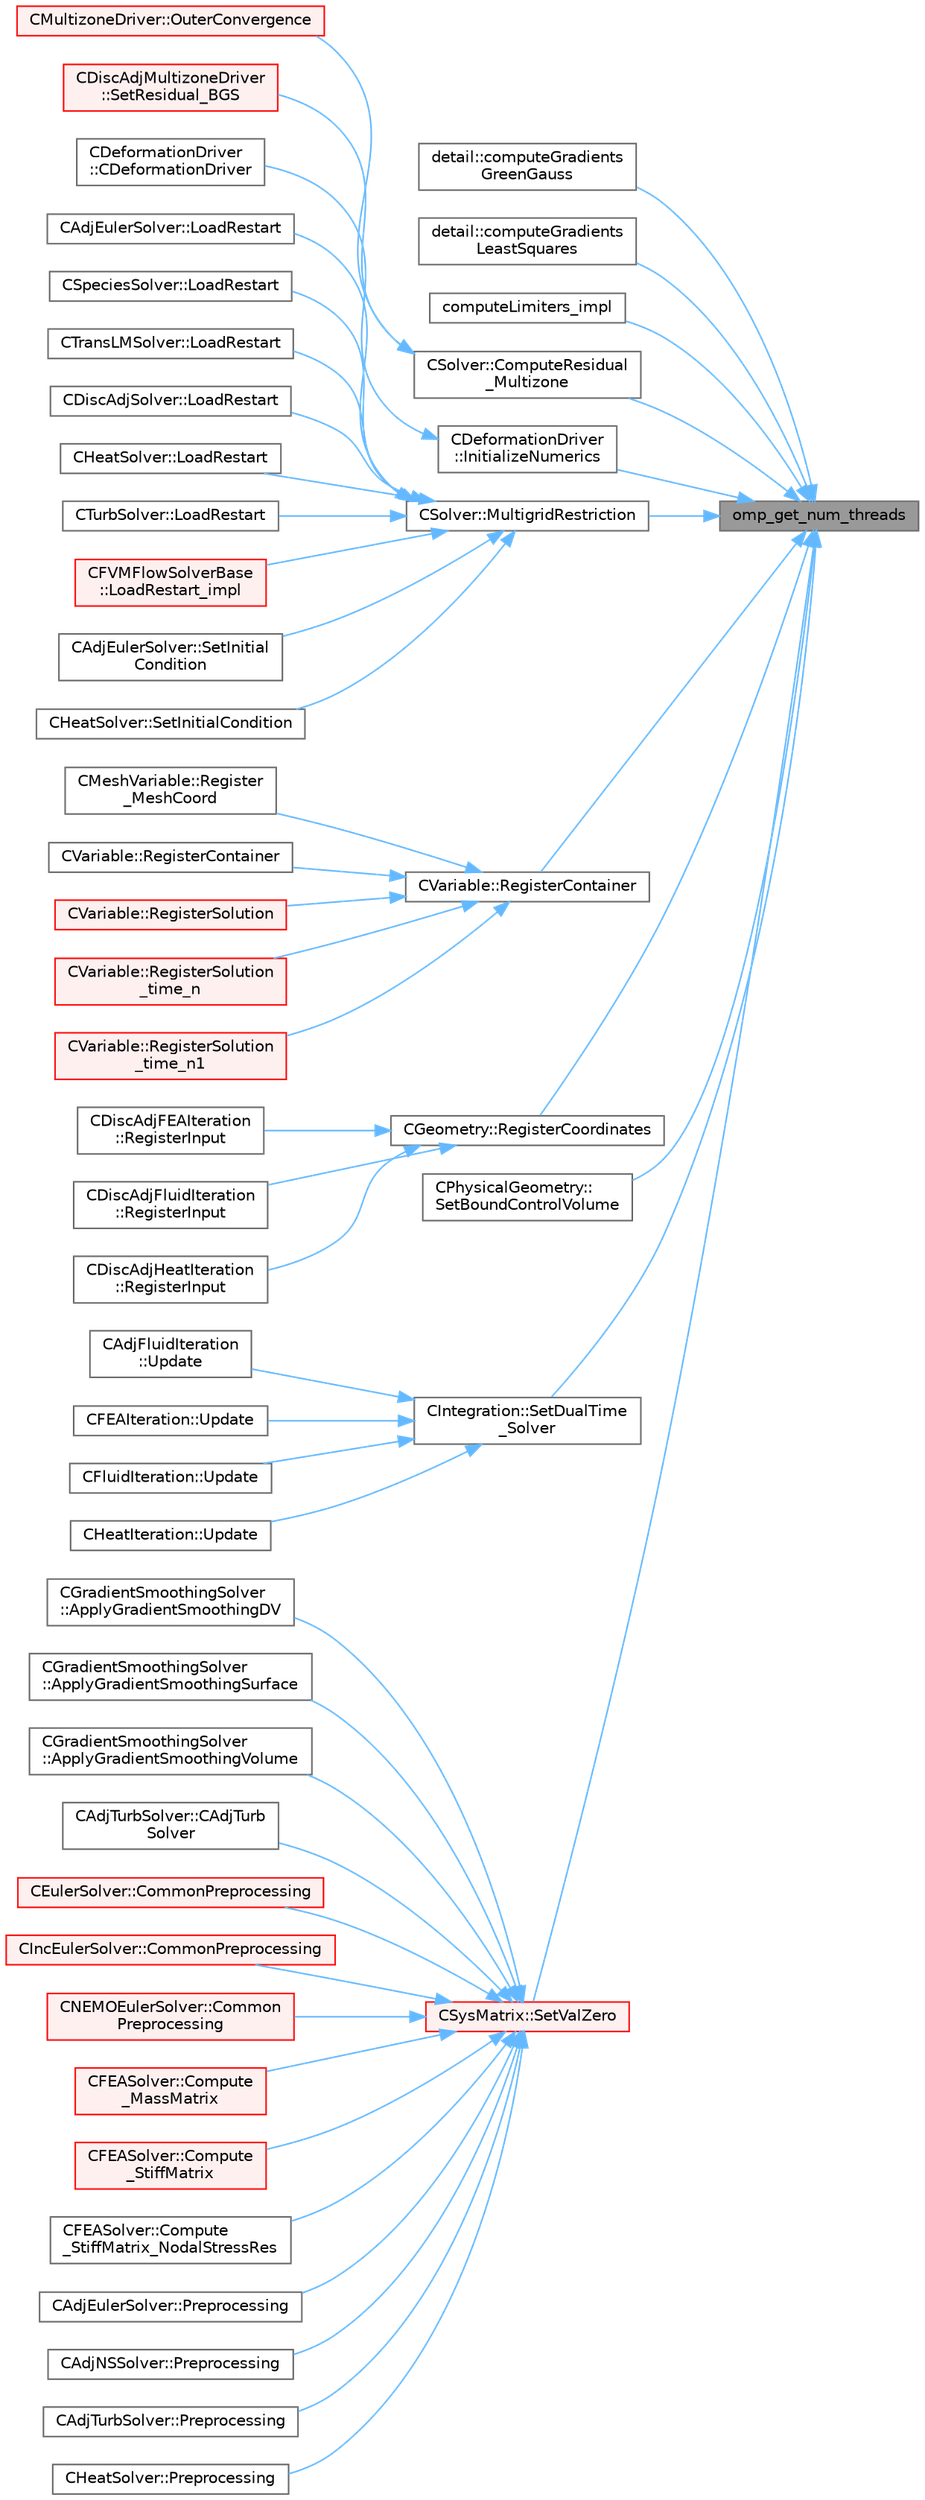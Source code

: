 digraph "omp_get_num_threads"
{
 // LATEX_PDF_SIZE
  bgcolor="transparent";
  edge [fontname=Helvetica,fontsize=10,labelfontname=Helvetica,labelfontsize=10];
  node [fontname=Helvetica,fontsize=10,shape=box,height=0.2,width=0.4];
  rankdir="RL";
  Node1 [id="Node000001",label="omp_get_num_threads",height=0.2,width=0.4,color="gray40", fillcolor="grey60", style="filled", fontcolor="black",tooltip="Number of threads in current team."];
  Node1 -> Node2 [id="edge1_Node000001_Node000002",dir="back",color="steelblue1",style="solid",tooltip=" "];
  Node2 [id="Node000002",label="detail::computeGradients\lGreenGauss",height=0.2,width=0.4,color="grey40", fillcolor="white", style="filled",URL="$group__FvmAlgos.html#ga031dfb21c1777c986ae93d716ec4568b",tooltip="Compute the gradient of a field using the Green-Gauss theorem."];
  Node1 -> Node3 [id="edge2_Node000001_Node000003",dir="back",color="steelblue1",style="solid",tooltip=" "];
  Node3 [id="Node000003",label="detail::computeGradients\lLeastSquares",height=0.2,width=0.4,color="grey40", fillcolor="white", style="filled",URL="$group__FvmAlgos.html#ga186a32bf8b211a50432fe55a6a608c21",tooltip="Compute the gradient of a field using inverse-distance-weighted or unweighted Least-Squares approxima..."];
  Node1 -> Node4 [id="edge3_Node000001_Node000004",dir="back",color="steelblue1",style="solid",tooltip=" "];
  Node4 [id="Node000004",label="computeLimiters_impl",height=0.2,width=0.4,color="grey40", fillcolor="white", style="filled",URL="$group__FvmAlgos.html#ga4639562695f9dc19f098e6d00fcacde1",tooltip="Generic limiter computation for methods based on one limiter value per point (as opposed to one per e..."];
  Node1 -> Node5 [id="edge4_Node000001_Node000005",dir="back",color="steelblue1",style="solid",tooltip=" "];
  Node5 [id="Node000005",label="CSolver::ComputeResidual\l_Multizone",height=0.2,width=0.4,color="grey40", fillcolor="white", style="filled",URL="$classCSolver.html#a58839dc01d8caf2d729382d282481083",tooltip="Set the value of the max residual and RMS residual."];
  Node5 -> Node6 [id="edge5_Node000005_Node000006",dir="back",color="steelblue1",style="solid",tooltip=" "];
  Node6 [id="Node000006",label="CMultizoneDriver::OuterConvergence",height=0.2,width=0.4,color="red", fillcolor="#FFF0F0", style="filled",URL="$classCMultizoneDriver.html#ae72bb40195e4066bc4be4adfb0df29e9",tooltip="Check the convergence at the outer level."];
  Node5 -> Node11 [id="edge6_Node000005_Node000011",dir="back",color="steelblue1",style="solid",tooltip=" "];
  Node11 [id="Node000011",label="CDiscAdjMultizoneDriver\l::SetResidual_BGS",height=0.2,width=0.4,color="red", fillcolor="#FFF0F0", style="filled",URL="$classCDiscAdjMultizoneDriver.html#a0376ab7c0cb40fa091ff34d3b99e597c",tooltip="Compute BGS residuals."];
  Node1 -> Node14 [id="edge7_Node000001_Node000014",dir="back",color="steelblue1",style="solid",tooltip=" "];
  Node14 [id="Node000014",label="CDeformationDriver\l::InitializeNumerics",height=0.2,width=0.4,color="grey40", fillcolor="white", style="filled",URL="$classCDeformationDriver.html#aa70952547b202349fe569682144403df",tooltip="Preprocess the numerics container."];
  Node14 -> Node15 [id="edge8_Node000014_Node000015",dir="back",color="steelblue1",style="solid",tooltip=" "];
  Node15 [id="Node000015",label="CDeformationDriver\l::CDeformationDriver",height=0.2,width=0.4,color="grey40", fillcolor="white", style="filled",URL="$classCDeformationDriver.html#a598689718de003eea6540a042e6c7994",tooltip="Constructor of the class."];
  Node1 -> Node16 [id="edge9_Node000001_Node000016",dir="back",color="steelblue1",style="solid",tooltip=" "];
  Node16 [id="Node000016",label="CSolver::MultigridRestriction",height=0.2,width=0.4,color="grey40", fillcolor="white", style="filled",URL="$classCSolver.html#ac9a98c784f8475134d597a8ccdcebe46",tooltip="Interpolate variables to a coarser grid level."];
  Node16 -> Node17 [id="edge10_Node000016_Node000017",dir="back",color="steelblue1",style="solid",tooltip=" "];
  Node17 [id="Node000017",label="CAdjEulerSolver::LoadRestart",height=0.2,width=0.4,color="grey40", fillcolor="white", style="filled",URL="$classCAdjEulerSolver.html#a4bc9fada01b433e9194d4c0d67adbbbd",tooltip="Load a solution from a restart file."];
  Node16 -> Node18 [id="edge11_Node000016_Node000018",dir="back",color="steelblue1",style="solid",tooltip=" "];
  Node18 [id="Node000018",label="CSpeciesSolver::LoadRestart",height=0.2,width=0.4,color="grey40", fillcolor="white", style="filled",URL="$classCSpeciesSolver.html#a40ecea72824a266fcda6347d08a4fcea",tooltip="Load a solution from a restart file."];
  Node16 -> Node19 [id="edge12_Node000016_Node000019",dir="back",color="steelblue1",style="solid",tooltip=" "];
  Node19 [id="Node000019",label="CTransLMSolver::LoadRestart",height=0.2,width=0.4,color="grey40", fillcolor="white", style="filled",URL="$classCTransLMSolver.html#ab6989abf9b51cfb0b243b1bf98b48a16",tooltip="Load a solution from a restart file."];
  Node16 -> Node20 [id="edge13_Node000016_Node000020",dir="back",color="steelblue1",style="solid",tooltip=" "];
  Node20 [id="Node000020",label="CDiscAdjSolver::LoadRestart",height=0.2,width=0.4,color="grey40", fillcolor="white", style="filled",URL="$classCDiscAdjSolver.html#adc04ad9d81d8669d0accabe899bdb39d",tooltip="Load a solution from a restart file."];
  Node16 -> Node21 [id="edge14_Node000016_Node000021",dir="back",color="steelblue1",style="solid",tooltip=" "];
  Node21 [id="Node000021",label="CHeatSolver::LoadRestart",height=0.2,width=0.4,color="grey40", fillcolor="white", style="filled",URL="$classCHeatSolver.html#a0cc2cf63a1cd34b15be77cf3233beaae",tooltip="Load a solution from a restart file."];
  Node16 -> Node22 [id="edge15_Node000016_Node000022",dir="back",color="steelblue1",style="solid",tooltip=" "];
  Node22 [id="Node000022",label="CTurbSolver::LoadRestart",height=0.2,width=0.4,color="grey40", fillcolor="white", style="filled",URL="$classCTurbSolver.html#a7b62bcdb84f3345f560a6110905d7fb3",tooltip="Load a solution from a restart file."];
  Node16 -> Node23 [id="edge16_Node000016_Node000023",dir="back",color="steelblue1",style="solid",tooltip=" "];
  Node23 [id="Node000023",label="CFVMFlowSolverBase\l::LoadRestart_impl",height=0.2,width=0.4,color="red", fillcolor="#FFF0F0", style="filled",URL="$classCFVMFlowSolverBase.html#a7cf80881bcda9a08b9c8cf78e7a3bc8d",tooltip="General implementation to load a flow solution from a restart file."];
  Node16 -> Node25 [id="edge17_Node000016_Node000025",dir="back",color="steelblue1",style="solid",tooltip=" "];
  Node25 [id="Node000025",label="CAdjEulerSolver::SetInitial\lCondition",height=0.2,width=0.4,color="grey40", fillcolor="white", style="filled",URL="$classCAdjEulerSolver.html#aeefdb4354432a35e1fc5c7db5a5f8043",tooltip="Set the initial condition for the Euler Equations."];
  Node16 -> Node26 [id="edge18_Node000016_Node000026",dir="back",color="steelblue1",style="solid",tooltip=" "];
  Node26 [id="Node000026",label="CHeatSolver::SetInitialCondition",height=0.2,width=0.4,color="grey40", fillcolor="white", style="filled",URL="$classCHeatSolver.html#a1faf13aa03d2eed01366294a83622cab",tooltip="Set the initial condition for the FEM structural problem."];
  Node1 -> Node27 [id="edge19_Node000001_Node000027",dir="back",color="steelblue1",style="solid",tooltip=" "];
  Node27 [id="Node000027",label="CVariable::RegisterContainer",height=0.2,width=0.4,color="grey40", fillcolor="white", style="filled",URL="$classCVariable.html#af1541ca69d90ce4edb06d587b3295504",tooltip=" "];
  Node27 -> Node28 [id="edge20_Node000027_Node000028",dir="back",color="steelblue1",style="solid",tooltip=" "];
  Node28 [id="Node000028",label="CMeshVariable::Register\l_MeshCoord",height=0.2,width=0.4,color="grey40", fillcolor="white", style="filled",URL="$classCMeshVariable.html#a320fadcc929e02dbd68af9496766cfb9",tooltip="Register the reference coordinates of the mesh."];
  Node27 -> Node29 [id="edge21_Node000027_Node000029",dir="back",color="steelblue1",style="solid",tooltip=" "];
  Node29 [id="Node000029",label="CVariable::RegisterContainer",height=0.2,width=0.4,color="grey40", fillcolor="white", style="filled",URL="$classCVariable.html#ae468aa2df3c76d3d5233986d377685da",tooltip=" "];
  Node27 -> Node30 [id="edge22_Node000027_Node000030",dir="back",color="steelblue1",style="solid",tooltip=" "];
  Node30 [id="Node000030",label="CVariable::RegisterSolution",height=0.2,width=0.4,color="red", fillcolor="#FFF0F0", style="filled",URL="$classCVariable.html#ac7c3250fb186e2e086faac63fa5b3f64",tooltip="Register the variables in the solution array as input/output variable."];
  Node27 -> Node35 [id="edge23_Node000027_Node000035",dir="back",color="steelblue1",style="solid",tooltip=" "];
  Node35 [id="Node000035",label="CVariable::RegisterSolution\l_time_n",height=0.2,width=0.4,color="red", fillcolor="#FFF0F0", style="filled",URL="$classCVariable.html#ac113d63fcfab8acd136a51fb7552b989",tooltip="Register the variables in the solution_time_n array as input/output variable."];
  Node27 -> Node36 [id="edge24_Node000027_Node000036",dir="back",color="steelblue1",style="solid",tooltip=" "];
  Node36 [id="Node000036",label="CVariable::RegisterSolution\l_time_n1",height=0.2,width=0.4,color="red", fillcolor="#FFF0F0", style="filled",URL="$classCVariable.html#a1f67634b4f4b258b6ec0870e64850302",tooltip="Register the variables in the solution_time_n1 array as input/output variable."];
  Node1 -> Node37 [id="edge25_Node000001_Node000037",dir="back",color="steelblue1",style="solid",tooltip=" "];
  Node37 [id="Node000037",label="CGeometry::RegisterCoordinates",height=0.2,width=0.4,color="grey40", fillcolor="white", style="filled",URL="$classCGeometry.html#aad0d4c3828290ab6efd1104dec410ed3",tooltip="Register the coordinates of the mesh nodes."];
  Node37 -> Node38 [id="edge26_Node000037_Node000038",dir="back",color="steelblue1",style="solid",tooltip=" "];
  Node38 [id="Node000038",label="CDiscAdjFEAIteration\l::RegisterInput",height=0.2,width=0.4,color="grey40", fillcolor="white", style="filled",URL="$classCDiscAdjFEAIteration.html#a86b48ba622181ee0a5927239f2945d80",tooltip="Registers all input variables of the FEM iteration."];
  Node37 -> Node39 [id="edge27_Node000037_Node000039",dir="back",color="steelblue1",style="solid",tooltip=" "];
  Node39 [id="Node000039",label="CDiscAdjFluidIteration\l::RegisterInput",height=0.2,width=0.4,color="grey40", fillcolor="white", style="filled",URL="$classCDiscAdjFluidIteration.html#a659f2632eed46de10f6a8757dfab755c",tooltip="Registers all output variables of the fluid iteration."];
  Node37 -> Node40 [id="edge28_Node000037_Node000040",dir="back",color="steelblue1",style="solid",tooltip=" "];
  Node40 [id="Node000040",label="CDiscAdjHeatIteration\l::RegisterInput",height=0.2,width=0.4,color="grey40", fillcolor="white", style="filled",URL="$classCDiscAdjHeatIteration.html#a3f0f535b4f5971bfbcf30fe4e9f3321a",tooltip="Registers all output variables of the fluid iteration."];
  Node1 -> Node41 [id="edge29_Node000001_Node000041",dir="back",color="steelblue1",style="solid",tooltip=" "];
  Node41 [id="Node000041",label="CPhysicalGeometry::\lSetBoundControlVolume",height=0.2,width=0.4,color="grey40", fillcolor="white", style="filled",URL="$classCPhysicalGeometry.html#a6767e6f3fec7bdb037a3add63e93395d",tooltip="Set boundary vertex structure of the control volume."];
  Node1 -> Node42 [id="edge30_Node000001_Node000042",dir="back",color="steelblue1",style="solid",tooltip=" "];
  Node42 [id="Node000042",label="CIntegration::SetDualTime\l_Solver",height=0.2,width=0.4,color="grey40", fillcolor="white", style="filled",URL="$classCIntegration.html#af5925ab429e81961af5f79740055e48e",tooltip="Save the solution at different time steps, and reset certain fields for the next timestep."];
  Node42 -> Node43 [id="edge31_Node000042_Node000043",dir="back",color="steelblue1",style="solid",tooltip=" "];
  Node43 [id="Node000043",label="CAdjFluidIteration\l::Update",height=0.2,width=0.4,color="grey40", fillcolor="white", style="filled",URL="$classCAdjFluidIteration.html#aaa4380e135f019835555c79cb4cbece9",tooltip="Updates the containers for the adjoint fluid system."];
  Node42 -> Node44 [id="edge32_Node000042_Node000044",dir="back",color="steelblue1",style="solid",tooltip=" "];
  Node44 [id="Node000044",label="CFEAIteration::Update",height=0.2,width=0.4,color="grey40", fillcolor="white", style="filled",URL="$classCFEAIteration.html#a1112f9283b0bee1ac564a798a0090c21",tooltip="Updates the containers for the FEM system."];
  Node42 -> Node45 [id="edge33_Node000042_Node000045",dir="back",color="steelblue1",style="solid",tooltip=" "];
  Node45 [id="Node000045",label="CFluidIteration::Update",height=0.2,width=0.4,color="grey40", fillcolor="white", style="filled",URL="$classCFluidIteration.html#a64c0f94e1a8cf86032f784b514b94571",tooltip="Updates the containers for the fluid system."];
  Node42 -> Node46 [id="edge34_Node000042_Node000046",dir="back",color="steelblue1",style="solid",tooltip=" "];
  Node46 [id="Node000046",label="CHeatIteration::Update",height=0.2,width=0.4,color="grey40", fillcolor="white", style="filled",URL="$classCHeatIteration.html#ab0bc70fec8698abfb5292ab2e0a0dbff",tooltip="Updates the containers for the heat system."];
  Node1 -> Node47 [id="edge35_Node000001_Node000047",dir="back",color="steelblue1",style="solid",tooltip=" "];
  Node47 [id="Node000047",label="CSysMatrix::SetValZero",height=0.2,width=0.4,color="red", fillcolor="#FFF0F0", style="filled",URL="$classCSysMatrix.html#a8f974ad2e089dccfc99ea21a4ef5a819",tooltip="Sets to zero all the entries of the sparse matrix."];
  Node47 -> Node48 [id="edge36_Node000047_Node000048",dir="back",color="steelblue1",style="solid",tooltip=" "];
  Node48 [id="Node000048",label="CGradientSmoothingSolver\l::ApplyGradientSmoothingDV",height=0.2,width=0.4,color="grey40", fillcolor="white", style="filled",URL="$classCGradientSmoothingSolver.html#a443fb04934697664cd7defae114e6ef4",tooltip="All steps required for smoothing the whole system on DV level in an iterative way."];
  Node47 -> Node49 [id="edge37_Node000047_Node000049",dir="back",color="steelblue1",style="solid",tooltip=" "];
  Node49 [id="Node000049",label="CGradientSmoothingSolver\l::ApplyGradientSmoothingSurface",height=0.2,width=0.4,color="grey40", fillcolor="white", style="filled",URL="$classCGradientSmoothingSolver.html#a0382b58490654ebb76c1999713160724",tooltip="Main routine to apply the method only on the surface for mesh sensitivities Projects and smoothes onl..."];
  Node47 -> Node50 [id="edge38_Node000047_Node000050",dir="back",color="steelblue1",style="solid",tooltip=" "];
  Node50 [id="Node000050",label="CGradientSmoothingSolver\l::ApplyGradientSmoothingVolume",height=0.2,width=0.4,color="grey40", fillcolor="white", style="filled",URL="$classCGradientSmoothingSolver.html#a1cc2a5e9d1b99f3607034c5d61905ff9",tooltip="Main routine for applying the solver on the volume sensitivities."];
  Node47 -> Node51 [id="edge39_Node000047_Node000051",dir="back",color="steelblue1",style="solid",tooltip=" "];
  Node51 [id="Node000051",label="CAdjTurbSolver::CAdjTurb\lSolver",height=0.2,width=0.4,color="grey40", fillcolor="white", style="filled",URL="$classCAdjTurbSolver.html#a621bdae0b081f25a67425cc037cd90a2",tooltip=" "];
  Node47 -> Node52 [id="edge40_Node000047_Node000052",dir="back",color="steelblue1",style="solid",tooltip=" "];
  Node52 [id="Node000052",label="CEulerSolver::CommonPreprocessing",height=0.2,width=0.4,color="red", fillcolor="#FFF0F0", style="filled",URL="$classCEulerSolver.html#a0d6f93feba8d6aad18edf3594213042b",tooltip="Preprocessing actions common to the Euler and NS solvers."];
  Node47 -> Node55 [id="edge41_Node000047_Node000055",dir="back",color="steelblue1",style="solid",tooltip=" "];
  Node55 [id="Node000055",label="CIncEulerSolver::CommonPreprocessing",height=0.2,width=0.4,color="red", fillcolor="#FFF0F0", style="filled",URL="$classCIncEulerSolver.html#ac50d02e914c4337e73d2c4878b12c59d",tooltip="Preprocessing actions common to the Euler and NS solvers."];
  Node47 -> Node58 [id="edge42_Node000047_Node000058",dir="back",color="steelblue1",style="solid",tooltip=" "];
  Node58 [id="Node000058",label="CNEMOEulerSolver::Common\lPreprocessing",height=0.2,width=0.4,color="red", fillcolor="#FFF0F0", style="filled",URL="$classCNEMOEulerSolver.html#a27f21d6dbfb7f6c600f759caf7625087",tooltip="Preprocessing actions common to the Euler and NS solvers."];
  Node47 -> Node61 [id="edge43_Node000047_Node000061",dir="back",color="steelblue1",style="solid",tooltip=" "];
  Node61 [id="Node000061",label="CFEASolver::Compute\l_MassMatrix",height=0.2,width=0.4,color="red", fillcolor="#FFF0F0", style="filled",URL="$classCFEASolver.html#a1fd46e369eb5e72c15cf708be67e87a2",tooltip="Compute the mass matrix of the problem."];
  Node47 -> Node63 [id="edge44_Node000047_Node000063",dir="back",color="steelblue1",style="solid",tooltip=" "];
  Node63 [id="Node000063",label="CFEASolver::Compute\l_StiffMatrix",height=0.2,width=0.4,color="red", fillcolor="#FFF0F0", style="filled",URL="$classCFEASolver.html#a41f284021cb1f0d145d632adb7ad5342",tooltip="Compute the stiffness matrix of the problem."];
  Node47 -> Node66 [id="edge45_Node000047_Node000066",dir="back",color="steelblue1",style="solid",tooltip=" "];
  Node66 [id="Node000066",label="CFEASolver::Compute\l_StiffMatrix_NodalStressRes",height=0.2,width=0.4,color="grey40", fillcolor="white", style="filled",URL="$classCFEASolver.html#a3fe247a12b07771806bd276ea79de38b",tooltip="Compute the stiffness matrix of the problem and the nodal stress terms at the same time."];
  Node47 -> Node67 [id="edge46_Node000047_Node000067",dir="back",color="steelblue1",style="solid",tooltip=" "];
  Node67 [id="Node000067",label="CAdjEulerSolver::Preprocessing",height=0.2,width=0.4,color="grey40", fillcolor="white", style="filled",URL="$classCAdjEulerSolver.html#a64baf8c7af6006bdc4ad0919f7c2507a",tooltip="Initialize the residual vectors."];
  Node47 -> Node68 [id="edge47_Node000047_Node000068",dir="back",color="steelblue1",style="solid",tooltip=" "];
  Node68 [id="Node000068",label="CAdjNSSolver::Preprocessing",height=0.2,width=0.4,color="grey40", fillcolor="white", style="filled",URL="$classCAdjNSSolver.html#a0669f6fb8ef7cd7800d151d4aff7d3f6",tooltip="Restart residual and compute gradients."];
  Node47 -> Node69 [id="edge48_Node000047_Node000069",dir="back",color="steelblue1",style="solid",tooltip=" "];
  Node69 [id="Node000069",label="CAdjTurbSolver::Preprocessing",height=0.2,width=0.4,color="grey40", fillcolor="white", style="filled",URL="$classCAdjTurbSolver.html#a2ed1cbeeeaaeb94ba0e6c9103459b1fe",tooltip="Initializate the residual vectors."];
  Node47 -> Node70 [id="edge49_Node000047_Node000070",dir="back",color="steelblue1",style="solid",tooltip=" "];
  Node70 [id="Node000070",label="CHeatSolver::Preprocessing",height=0.2,width=0.4,color="grey40", fillcolor="white", style="filled",URL="$classCHeatSolver.html#a851f311d6da4056e4cb2ce3f26c95df0",tooltip="Restart residual and compute gradients."];
}
